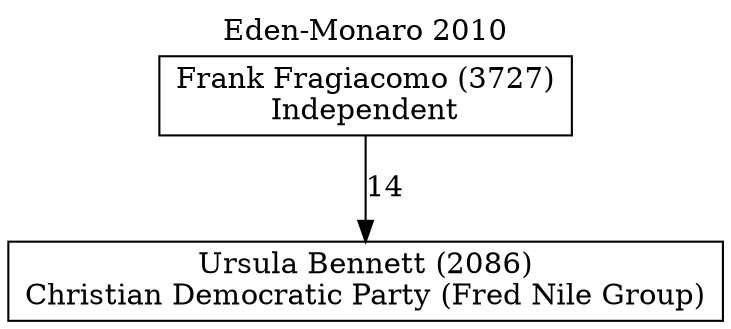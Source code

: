 // House preference flow
digraph "Ursula Bennett (2086)_Eden-Monaro_2010" {
	graph [label="Eden-Monaro 2010" labelloc=t mclimit=10]
	node [shape=box]
	"Ursula Bennett (2086)" [label="Ursula Bennett (2086)
Christian Democratic Party (Fred Nile Group)"]
	"Frank Fragiacomo (3727)" [label="Frank Fragiacomo (3727)
Independent"]
	"Frank Fragiacomo (3727)" -> "Ursula Bennett (2086)" [label=14]
}
